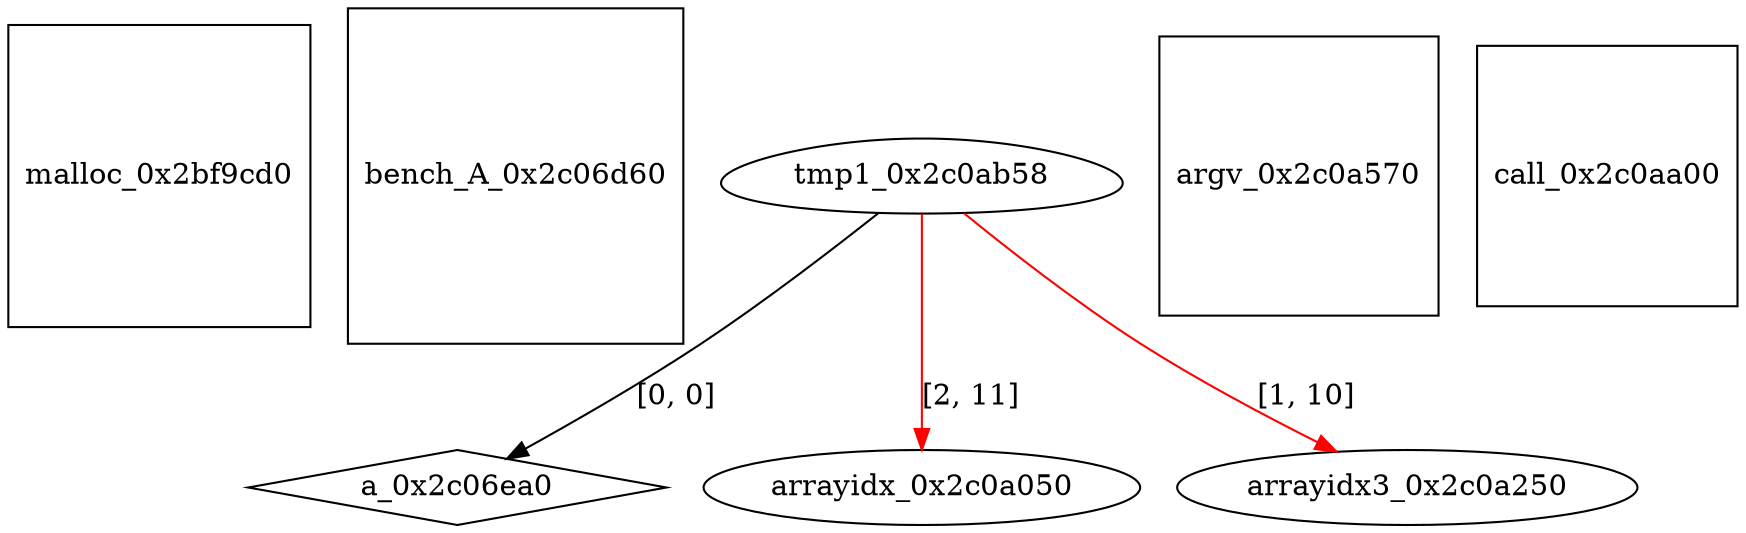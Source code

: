 digraph grafico {
"malloc_0x2bf9cd0" [shape=square];
"bench_A_0x2c06d60" [shape=square];
"a_0x2c06ea0" [shape=diamond];
"tmp1_0x2c0ab58" -> "a_0x2c06ea0" [label="[0, 0]"];
"arrayidx_0x2c0a050" [shape=ellipse];
"tmp1_0x2c0ab58" -> "arrayidx_0x2c0a050" [label="[2, 11]",color=red];
"arrayidx3_0x2c0a250" [shape=ellipse];
"tmp1_0x2c0ab58" -> "arrayidx3_0x2c0a250" [label="[1, 10]",color=red];
"argv_0x2c0a570" [shape=square];
"call_0x2c0aa00" [shape=square];
"tmp1_0x2c0ab58" [shape=egg];
}